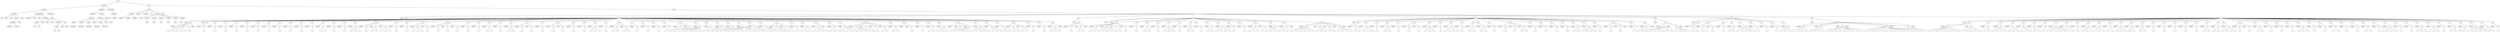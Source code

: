 graph Tree {
	"t0" [label = "TEI"];
	"t1" [label = "teiHeader"];
	"t2" [label = "fileDesc"];
	"t3" [label = "titleStmt"];
	"t4" [label = "title"];
	"t5" [label = "title"];
	"t6" [label = "title"];
	"t7" [label = "author"];
	"t8" [label = "persName"];
	"t9" [label = "forename"];
	"t10" [label = "surname"];
	"t11" [label = "idno"];
	"t12" [label = "editor"];
	"t13" [label = "publicationStmt"];
	"t14" [label = "publisher"];
	"t15" [label = "idno"];
	"t16" [label = "idno"];
	"t17" [label = "availability"];
	"t18" [label = "licence"];
	"t19" [label = "ab"];
	"t20" [label = "ref"];
	"t21" [label = "sourceDesc"];
	"t22" [label = "bibl"];
	"t23" [label = "name"];
	"t24" [label = "idno"];
	"t25" [label = "idno"];
	"t26" [label = "availability"];
	"t27" [label = "licence"];
	"t28" [label = "ab"];
	"t29" [label = "ref"];
	"t30" [label = "bibl"];
	"t31" [label = "date"];
	"t32" [label = "idno"];
	"t33" [label = "profileDesc"];
	"t34" [label = "particDesc"];
	"t35" [label = "listPerson"];
	"t36" [label = "person"];
	"t37" [label = "persName"];
	"t38" [label = "person"];
	"t39" [label = "persName"];
	"t40" [label = "person"];
	"t41" [label = "persName"];
	"t42" [label = "person"];
	"t43" [label = "persName"];
	"t44" [label = "person"];
	"t45" [label = "persName"];
	"t46" [label = "textClass"];
	"t47" [label = "keywords"];
	"t48" [label = "term"];
	"t49" [label = "term"];
	"t50" [label = "classCode"];
	"t51" [label = "revisionDesc"];
	"t52" [label = "listChange"];
	"t53" [label = "change"];
	"t54" [label = "text"];
	"t55" [label = "front"];
	"t56" [label = "docTitle"];
	"t57" [label = "titlePart"];
	"t58" [label = "titlePart"];
	"t59" [label = "titlePart"];
	"t60" [label = "docDate"];
	"t61" [label = "docAuthor"];
	"t62" [label = "div"];
	"t63" [label = "castList"];
	"t64" [label = "head"];
	"t65" [label = "castItem"];
	"t66" [label = "role"];
	"t67" [label = "castItem"];
	"t68" [label = "role"];
	"t69" [label = "castItem"];
	"t70" [label = "role"];
	"t71" [label = "castItem"];
	"t72" [label = "role"];
	"t73" [label = "castItem"];
	"t74" [label = "role"];
	"t75" [label = "castItem"];
	"t76" [label = "role"];
	"t77" [label = "note"];
	"t78" [label = "body"];
	"t79" [label = "div"];
	"t80" [label = "head"];
	"t81" [label = "div"];
	"t82" [label = "head"];
	"t83" [label = "sp"];
	"t84" [label = "speaker"];
	"t85" [label = "p"];
	"t86" [label = "s"];
	"t87" [label = "s"];
	"t88" [label = "s"];
	"t89" [label = "s"];
	"t90" [label = "s"];
	"t91" [label = "stage"];
	"t92" [label = "p"];
	"t93" [label = "s"];
	"t94" [label = "stage"];
	"t95" [label = "div"];
	"t96" [label = "head"];
	"t97" [label = "sp"];
	"t98" [label = "speaker"];
	"t99" [label = "p"];
	"t100" [label = "s"];
	"t101" [label = "sp"];
	"t102" [label = "speaker"];
	"t103" [label = "p"];
	"t104" [label = "s"];
	"t105" [label = "sp"];
	"t106" [label = "speaker"];
	"t107" [label = "p"];
	"t108" [label = "s"];
	"t109" [label = "sp"];
	"t110" [label = "speaker"];
	"t111" [label = "p"];
	"t112" [label = "s"];
	"t113" [label = "sp"];
	"t114" [label = "speaker"];
	"t115" [label = "p"];
	"t116" [label = "s"];
	"t117" [label = "sp"];
	"t118" [label = "speaker"];
	"t119" [label = "p"];
	"t120" [label = "s"];
	"t121" [label = "sp"];
	"t122" [label = "speaker"];
	"t123" [label = "p"];
	"t124" [label = "s"];
	"t125" [label = "sp"];
	"t126" [label = "speaker"];
	"t127" [label = "p"];
	"t128" [label = "s"];
	"t129" [label = "sp"];
	"t130" [label = "speaker"];
	"t131" [label = "p"];
	"t132" [label = "s"];
	"t133" [label = "sp"];
	"t134" [label = "speaker"];
	"t135" [label = "p"];
	"t136" [label = "s"];
	"t137" [label = "sp"];
	"t138" [label = "speaker"];
	"t139" [label = "p"];
	"t140" [label = "s"];
	"t141" [label = "sp"];
	"t142" [label = "speaker"];
	"t143" [label = "p"];
	"t144" [label = "s"];
	"t145" [label = "s"];
	"t146" [label = "sp"];
	"t147" [label = "speaker"];
	"t148" [label = "p"];
	"t149" [label = "s"];
	"t150" [label = "sp"];
	"t151" [label = "speaker"];
	"t152" [label = "p"];
	"t153" [label = "s"];
	"t154" [label = "sp"];
	"t155" [label = "speaker"];
	"t156" [label = "p"];
	"t157" [label = "s"];
	"t158" [label = "s"];
	"t159" [label = "s"];
	"t160" [label = "sp"];
	"t161" [label = "speaker"];
	"t162" [label = "p"];
	"t163" [label = "s"];
	"t164" [label = "stage"];
	"t165" [label = "p"];
	"t166" [label = "s"];
	"t167" [label = "s"];
	"t168" [label = "stage"];
	"t169" [label = "p"];
	"t170" [label = "s"];
	"t171" [label = "s"];
	"t172" [label = "s"];
	"t173" [label = "sp"];
	"t174" [label = "speaker"];
	"t175" [label = "p"];
	"t176" [label = "s"];
	"t177" [label = "sp"];
	"t178" [label = "speaker"];
	"t179" [label = "p"];
	"t180" [label = "s"];
	"t181" [label = "sp"];
	"t182" [label = "speaker"];
	"t183" [label = "p"];
	"t184" [label = "s"];
	"t185" [label = "s"];
	"t186" [label = "s"];
	"t187" [label = "stage"];
	"t188" [label = "p"];
	"t189" [label = "s"];
	"t190" [label = "sp"];
	"t191" [label = "speaker"];
	"t192" [label = "p"];
	"t193" [label = "s"];
	"t194" [label = "stage"];
	"t195" [label = "p"];
	"t196" [label = "s"];
	"t197" [label = "stage"];
	"t198" [label = "p"];
	"t199" [label = "s"];
	"t200" [label = "sp"];
	"t201" [label = "speaker"];
	"t202" [label = "p"];
	"t203" [label = "s"];
	"t204" [label = "sp"];
	"t205" [label = "speaker"];
	"t206" [label = "p"];
	"t207" [label = "s"];
	"t208" [label = "sp"];
	"t209" [label = "speaker"];
	"t210" [label = "p"];
	"t211" [label = "s"];
	"t212" [label = "s"];
	"t213" [label = "sp"];
	"t214" [label = "speaker"];
	"t215" [label = "p"];
	"t216" [label = "s"];
	"t217" [label = "sp"];
	"t218" [label = "speaker"];
	"t219" [label = "p"];
	"t220" [label = "s"];
	"t221" [label = "s"];
	"t222" [label = "sp"];
	"t223" [label = "speaker"];
	"t224" [label = "p"];
	"t225" [label = "s"];
	"t226" [label = "stage"];
	"t227" [label = "p"];
	"t228" [label = "s"];
	"t229" [label = "sp"];
	"t230" [label = "speaker"];
	"t231" [label = "p"];
	"t232" [label = "s"];
	"t233" [label = "sp"];
	"t234" [label = "speaker"];
	"t235" [label = "p"];
	"t236" [label = "s"];
	"t237" [label = "stage"];
	"t238" [label = "p"];
	"t239" [label = "s"];
	"t240" [label = "sp"];
	"t241" [label = "speaker"];
	"t242" [label = "p"];
	"t243" [label = "s"];
	"t244" [label = "sp"];
	"t245" [label = "speaker"];
	"t246" [label = "p"];
	"t247" [label = "s"];
	"t248" [label = "sp"];
	"t249" [label = "speaker"];
	"t250" [label = "p"];
	"t251" [label = "s"];
	"t252" [label = "s"];
	"t253" [label = "s"];
	"t254" [label = "sp"];
	"t255" [label = "speaker"];
	"t256" [label = "p"];
	"t257" [label = "s"];
	"t258" [label = "sp"];
	"t259" [label = "speaker"];
	"t260" [label = "p"];
	"t261" [label = "s"];
	"t262" [label = "s"];
	"t263" [label = "stage"];
	"t264" [label = "p"];
	"t265" [label = "s"];
	"t266" [label = "s"];
	"t267" [label = "sp"];
	"t268" [label = "speaker"];
	"t269" [label = "p"];
	"t270" [label = "s"];
	"t271" [label = "sp"];
	"t272" [label = "speaker"];
	"t273" [label = "p"];
	"t274" [label = "s"];
	"t275" [label = "sp"];
	"t276" [label = "speaker"];
	"t277" [label = "p"];
	"t278" [label = "s"];
	"t279" [label = "sp"];
	"t280" [label = "speaker"];
	"t281" [label = "p"];
	"t282" [label = "s"];
	"t283" [label = "sp"];
	"t284" [label = "speaker"];
	"t285" [label = "p"];
	"t286" [label = "s"];
	"t287" [label = "stage"];
	"t288" [label = "p"];
	"t289" [label = "s"];
	"t290" [label = "sp"];
	"t291" [label = "speaker"];
	"t292" [label = "p"];
	"t293" [label = "s"];
	"t294" [label = "s"];
	"t295" [label = "s"];
	"t296" [label = "s"];
	"t297" [label = "s"];
	"t298" [label = "s"];
	"t299" [label = "sp"];
	"t300" [label = "speaker"];
	"t301" [label = "p"];
	"t302" [label = "s"];
	"t303" [label = "sp"];
	"t304" [label = "speaker"];
	"t305" [label = "p"];
	"t306" [label = "s"];
	"t307" [label = "s"];
	"t308" [label = "sp"];
	"t309" [label = "speaker"];
	"t310" [label = "p"];
	"t311" [label = "s"];
	"t312" [label = "sp"];
	"t313" [label = "speaker"];
	"t314" [label = "p"];
	"t315" [label = "s"];
	"t316" [label = "s"];
	"t317" [label = "s"];
	"t318" [label = "s"];
	"t319" [label = "s"];
	"t320" [label = "s"];
	"t321" [label = "s"];
	"t322" [label = "s"];
	"t323" [label = "s"];
	"t324" [label = "s"];
	"t325" [label = "sp"];
	"t326" [label = "speaker"];
	"t327" [label = "p"];
	"t328" [label = "s"];
	"t329" [label = "s"];
	"t330" [label = "sp"];
	"t331" [label = "speaker"];
	"t332" [label = "p"];
	"t333" [label = "s"];
	"t334" [label = "s"];
	"t335" [label = "s"];
	"t336" [label = "sp"];
	"t337" [label = "speaker"];
	"t338" [label = "p"];
	"t339" [label = "s"];
	"t340" [label = "s"];
	"t341" [label = "stage"];
	"t342" [label = "p"];
	"t343" [label = "s"];
	"t344" [label = "sp"];
	"t345" [label = "speaker"];
	"t346" [label = "p"];
	"t347" [label = "s"];
	"t348" [label = "sp"];
	"t349" [label = "speaker"];
	"t350" [label = "p"];
	"t351" [label = "s"];
	"t352" [label = "s"];
	"t353" [label = "s"];
	"t354" [label = "sp"];
	"t355" [label = "speaker"];
	"t356" [label = "p"];
	"t357" [label = "s"];
	"t358" [label = "s"];
	"t359" [label = "s"];
	"t360" [label = "s"];
	"t361" [label = "stage"];
	"t362" [label = "sp"];
	"t363" [label = "speaker"];
	"t364" [label = "p"];
	"t365" [label = "s"];
	"t366" [label = "s"];
	"t367" [label = "sp"];
	"t368" [label = "speaker"];
	"t369" [label = "p"];
	"t370" [label = "s"];
	"t371" [label = "s"];
	"t372" [label = "s"];
	"t373" [label = "s"];
	"t374" [label = "s"];
	"t375" [label = "sp"];
	"t376" [label = "speaker"];
	"t377" [label = "p"];
	"t378" [label = "s"];
	"t379" [label = "s"];
	"t380" [label = "s"];
	"t381" [label = "stage"];
	"t382" [label = "p"];
	"t383" [label = "s"];
	"t384" [label = "stage"];
	"t385" [label = "p"];
	"t386" [label = "s"];
	"t387" [label = "stage"];
	"t388" [label = "p"];
	"t389" [label = "s"];
	"t390" [label = "s"];
	"t391" [label = "sp"];
	"t392" [label = "speaker"];
	"t393" [label = "p"];
	"t394" [label = "s"];
	"t395" [label = "s"];
	"t396" [label = "sp"];
	"t397" [label = "speaker"];
	"t398" [label = "stage"];
	"t399" [label = "p"];
	"t400" [label = "s"];
	"t401" [label = "sp"];
	"t402" [label = "speaker"];
	"t403" [label = "p"];
	"t404" [label = "s"];
	"t405" [label = "sp"];
	"t406" [label = "speaker"];
	"t407" [label = "p"];
	"t408" [label = "s"];
	"t409" [label = "s"];
	"t410" [label = "sp"];
	"t411" [label = "speaker"];
	"t412" [label = "p"];
	"t413" [label = "s"];
	"t414" [label = "s"];
	"t415" [label = "s"];
	"t416" [label = "sp"];
	"t417" [label = "speaker"];
	"t418" [label = "stage"];
	"t419" [label = "p"];
	"t420" [label = "s"];
	"t421" [label = "stage"];
	"t422" [label = "p"];
	"t423" [label = "s"];
	"t424" [label = "s"];
	"t425" [label = "s"];
	"t426" [label = "s"];
	"t427" [label = "sp"];
	"t428" [label = "speaker"];
	"t429" [label = "p"];
	"t430" [label = "s"];
	"t431" [label = "s"];
	"t432" [label = "s"];
	"t433" [label = "s"];
	"t434" [label = "s"];
	"t435" [label = "sp"];
	"t436" [label = "speaker"];
	"t437" [label = "p"];
	"t438" [label = "s"];
	"t439" [label = "s"];
	"t440" [label = "s"];
	"t441" [label = "sp"];
	"t442" [label = "speaker"];
	"t443" [label = "p"];
	"t444" [label = "s"];
	"t445" [label = "s"];
	"t446" [label = "sp"];
	"t447" [label = "speaker"];
	"t448" [label = "p"];
	"t449" [label = "s"];
	"t450" [label = "s"];
	"t451" [label = "stage"];
	"t452" [label = "p"];
	"t453" [label = "s"];
	"t454" [label = "s"];
	"t455" [label = "sp"];
	"t456" [label = "speaker"];
	"t457" [label = "p"];
	"t458" [label = "s"];
	"t459" [label = "sp"];
	"t460" [label = "speaker"];
	"t461" [label = "p"];
	"t462" [label = "s"];
	"t463" [label = "sp"];
	"t464" [label = "speaker"];
	"t465" [label = "p"];
	"t466" [label = "s"];
	"t467" [label = "s"];
	"t468" [label = "s"];
	"t469" [label = "stage"];
	"t470" [label = "div"];
	"t471" [label = "head"];
	"t472" [label = "sp"];
	"t473" [label = "speaker"];
	"t474" [label = "p"];
	"t475" [label = "s"];
	"t476" [label = "stage"];
	"t477" [label = "p"];
	"t478" [label = "s"];
	"t479" [label = "s"];
	"t480" [label = "stage"];
	"t481" [label = "div"];
	"t482" [label = "head"];
	"t483" [label = "stage"];
	"t484" [label = "sp"];
	"t485" [label = "speaker"];
	"t486" [label = "p"];
	"t487" [label = "s"];
	"t488" [label = "s"];
	"t489" [label = "stage"];
	"t490" [label = "p"];
	"t491" [label = "s"];
	"t492" [label = "s"];
	"t493" [label = "s"];
	"t494" [label = "s"];
	"t495" [label = "s"];
	"t496" [label = "stage"];
	"t497" [label = "p"];
	"t498" [label = "s"];
	"t499" [label = "stage"];
	"t500" [label = "p"];
	"t501" [label = "s"];
	"t502" [label = "sp"];
	"t503" [label = "speaker"];
	"t504" [label = "p"];
	"t505" [label = "s"];
	"t506" [label = "sp"];
	"t507" [label = "speaker"];
	"t508" [label = "p"];
	"t509" [label = "s"];
	"t510" [label = "s"];
	"t511" [label = "sp"];
	"t512" [label = "speaker"];
	"t513" [label = "p"];
	"t514" [label = "s"];
	"t515" [label = "sp"];
	"t516" [label = "speaker"];
	"t517" [label = "p"];
	"t518" [label = "s"];
	"t519" [label = "s"];
	"t520" [label = "s"];
	"t521" [label = "sp"];
	"t522" [label = "speaker"];
	"t523" [label = "p"];
	"t524" [label = "s"];
	"t525" [label = "sp"];
	"t526" [label = "speaker"];
	"t527" [label = "p"];
	"t528" [label = "s"];
	"t529" [label = "s"];
	"t530" [label = "sp"];
	"t531" [label = "speaker"];
	"t532" [label = "p"];
	"t533" [label = "s"];
	"t534" [label = "sp"];
	"t535" [label = "speaker"];
	"t536" [label = "p"];
	"t537" [label = "s"];
	"t538" [label = "s"];
	"t539" [label = "sp"];
	"t540" [label = "speaker"];
	"t541" [label = "p"];
	"t542" [label = "s"];
	"t543" [label = "s"];
	"t544" [label = "s"];
	"t545" [label = "s"];
	"t546" [label = "sp"];
	"t547" [label = "speaker"];
	"t548" [label = "p"];
	"t549" [label = "s"];
	"t550" [label = "sp"];
	"t551" [label = "speaker"];
	"t552" [label = "p"];
	"t553" [label = "s"];
	"t554" [label = "sp"];
	"t555" [label = "speaker"];
	"t556" [label = "p"];
	"t557" [label = "s"];
	"t558" [label = "s"];
	"t559" [label = "s"];
	"t560" [label = "stage"];
	"t561" [label = "p"];
	"t562" [label = "s"];
	"t563" [label = "sp"];
	"t564" [label = "speaker"];
	"t565" [label = "p"];
	"t566" [label = "s"];
	"t567" [label = "s"];
	"t568" [label = "s"];
	"t569" [label = "sp"];
	"t570" [label = "speaker"];
	"t571" [label = "p"];
	"t572" [label = "s"];
	"t573" [label = "s"];
	"t574" [label = "s"];
	"t575" [label = "stage"];
	"t576" [label = "sp"];
	"t577" [label = "speaker"];
	"t578" [label = "p"];
	"t579" [label = "s"];
	"t580" [label = "s"];
	"t581" [label = "s"];
	"t582" [label = "s"];
	"t583" [label = "s"];
	"t584" [label = "s"];
	"t585" [label = "stage"];
	"t586" [label = "p"];
	"t587" [label = "s"];
	"t588" [label = "s"];
	"t589" [label = "s"];
	"t590" [label = "stage"];
	"t591" [label = "p"];
	"t592" [label = "s"];
	"t593" [label = "s"];
	"t594" [label = "stage"];
	"t595" [label = "p"];
	"t596" [label = "s"];
	"t597" [label = "s"];
	"t598" [label = "s"];
	"t599" [label = "s"];
	"t600" [label = "stage"];
	"t601" [label = "div"];
	"t602" [label = "head"];
	"t603" [label = "sp"];
	"t604" [label = "speaker"];
	"t605" [label = "p"];
	"t606" [label = "s"];
	"t607" [label = "s"];
	"t608" [label = "sp"];
	"t609" [label = "speaker"];
	"t610" [label = "p"];
	"t611" [label = "s"];
	"t612" [label = "s"];
	"t613" [label = "s"];
	"t614" [label = "sp"];
	"t615" [label = "speaker"];
	"t616" [label = "p"];
	"t617" [label = "s"];
	"t618" [label = "sp"];
	"t619" [label = "speaker"];
	"t620" [label = "p"];
	"t621" [label = "s"];
	"t622" [label = "s"];
	"t623" [label = "sp"];
	"t624" [label = "speaker"];
	"t625" [label = "p"];
	"t626" [label = "s"];
	"t627" [label = "sp"];
	"t628" [label = "speaker"];
	"t629" [label = "p"];
	"t630" [label = "s"];
	"t631" [label = "stage"];
	"t632" [label = "p"];
	"t633" [label = "s"];
	"t634" [label = "sp"];
	"t635" [label = "speaker"];
	"t636" [label = "p"];
	"t637" [label = "s"];
	"t638" [label = "s"];
	"t639" [label = "s"];
	"t640" [label = "sp"];
	"t641" [label = "speaker"];
	"t642" [label = "p"];
	"t643" [label = "s"];
	"t644" [label = "sp"];
	"t645" [label = "speaker"];
	"t646" [label = "p"];
	"t647" [label = "s"];
	"t648" [label = "s"];
	"t649" [label = "s"];
	"t650" [label = "s"];
	"t651" [label = "sp"];
	"t652" [label = "speaker"];
	"t653" [label = "p"];
	"t654" [label = "s"];
	"t655" [label = "sp"];
	"t656" [label = "speaker"];
	"t657" [label = "p"];
	"t658" [label = "s"];
	"t659" [label = "s"];
	"t660" [label = "sp"];
	"t661" [label = "speaker"];
	"t662" [label = "p"];
	"t663" [label = "s"];
	"t664" [label = "s"];
	"t665" [label = "sp"];
	"t666" [label = "speaker"];
	"t667" [label = "p"];
	"t668" [label = "s"];
	"t669" [label = "sp"];
	"t670" [label = "speaker"];
	"t671" [label = "p"];
	"t672" [label = "s"];
	"t673" [label = "stage"];
	"t674" [label = "p"];
	"t675" [label = "s"];
	"t676" [label = "stage"];
	"t677" [label = "p"];
	"t678" [label = "s"];
	"t679" [label = "s"];
	"t680" [label = "sp"];
	"t681" [label = "speaker"];
	"t682" [label = "p"];
	"t683" [label = "s"];
	"t684" [label = "sp"];
	"t685" [label = "speaker"];
	"t686" [label = "p"];
	"t687" [label = "s"];
	"t688" [label = "sp"];
	"t689" [label = "speaker"];
	"t690" [label = "p"];
	"t691" [label = "s"];
	"t692" [label = "sp"];
	"t693" [label = "speaker"];
	"t694" [label = "p"];
	"t695" [label = "s"];
	"t696" [label = "sp"];
	"t697" [label = "speaker"];
	"t698" [label = "p"];
	"t699" [label = "s"];
	"t700" [label = "s"];
	"t701" [label = "sp"];
	"t702" [label = "speaker"];
	"t703" [label = "p"];
	"t704" [label = "s"];
	"t705" [label = "s"];
	"t706" [label = "s"];
	"t707" [label = "s"];
	"t708" [label = "sp"];
	"t709" [label = "speaker"];
	"t710" [label = "p"];
	"t711" [label = "s"];
	"t712" [label = "sp"];
	"t713" [label = "speaker"];
	"t714" [label = "p"];
	"t715" [label = "s"];
	"t716" [label = "stage"];
	"t717" [label = "p"];
	"t718" [label = "s"];
	"t719" [label = "stage"];
	"t720" [label = "sp"];
	"t721" [label = "speaker"];
	"t722" [label = "p"];
	"t723" [label = "s"];
	"t724" [label = "sp"];
	"t725" [label = "speaker"];
	"t726" [label = "p"];
	"t727" [label = "s"];
	"t728" [label = "s"];
	"t729" [label = "stage"];
	"t730" [label = "div"];
	"t731" [label = "head"];
	"t732" [label = "sp"];
	"t733" [label = "speaker"];
	"t734" [label = "p"];
	"t735" [label = "s"];
	"t736" [label = "s"];
	"t737" [label = "s"];
	"t738" [label = "s"];
	"t739" [label = "s"];
	"t740" [label = "s"];
	"t741" [label = "s"];
	"t742" [label = "stage"];
	"t743" [label = "p"];
	"t744" [label = "s"];
	"t745" [label = "s"];
	"t746" [label = "s"];
	"t747" [label = "s"];
	"t748" [label = "stage"];
	"t749" [label = "div"];
	"t750" [label = "head"];
	"t751" [label = "sp"];
	"t752" [label = "speaker"];
	"t753" [label = "p"];
	"t754" [label = "s"];
	"t755" [label = "s"];
	"t756" [label = "sp"];
	"t757" [label = "speaker"];
	"t758" [label = "p"];
	"t759" [label = "s"];
	"t760" [label = "s"];
	"t761" [label = "stage"];
	"t762" [label = "p"];
	"t763" [label = "s"];
	"t764" [label = "sp"];
	"t765" [label = "speaker"];
	"t766" [label = "p"];
	"t767" [label = "s"];
	"t768" [label = "sp"];
	"t769" [label = "speaker"];
	"t770" [label = "p"];
	"t771" [label = "s"];
	"t772" [label = "s"];
	"t773" [label = "sp"];
	"t774" [label = "speaker"];
	"t775" [label = "p"];
	"t776" [label = "s"];
	"t777" [label = "s"];
	"t778" [label = "s"];
	"t779" [label = "s"];
	"t780" [label = "s"];
	"t781" [label = "sp"];
	"t782" [label = "speaker"];
	"t783" [label = "p"];
	"t784" [label = "s"];
	"t785" [label = "sp"];
	"t786" [label = "speaker"];
	"t787" [label = "p"];
	"t788" [label = "s"];
	"t789" [label = "sp"];
	"t790" [label = "speaker"];
	"t791" [label = "p"];
	"t792" [label = "s"];
	"t793" [label = "sp"];
	"t794" [label = "speaker"];
	"t795" [label = "p"];
	"t796" [label = "s"];
	"t797" [label = "s"];
	"t798" [label = "s"];
	"t799" [label = "div"];
	"t800" [label = "head"];
	"t801" [label = "sp"];
	"t802" [label = "speaker"];
	"t803" [label = "p"];
	"t804" [label = "s"];
	"t805" [label = "s"];
	"t806" [label = "s"];
	"t807" [label = "s"];
	"t808" [label = "stage"];
	"t809" [label = "p"];
	"t810" [label = "s"];
	"t811" [label = "s"];
	"t812" [label = "s"];
	"t813" [label = "s"];
	"t814" [label = "stage"];
	"t815" [label = "p"];
	"t816" [label = "s"];
	"t817" [label = "s"];
	"t818" [label = "s"];
	"t819" [label = "s"];
	"t820" [label = "s"];
	"t821" [label = "s"];
	"t822" [label = "s"];
	"t823" [label = "s"];
	"t824" [label = "s"];
	"t825" [label = "stage"];
	"t826" [label = "p"];
	"t827" [label = "s"];
	"t828" [label = "s"];
	"t829" [label = "s"];
	"t830" [label = "s"];
	"t831" [label = "s"];
	"t832" [label = "s"];
	"t833" [label = "s"];
	"t834" [label = "s"];
	"t835" [label = "s"];
	"t836" [label = "s"];
	"t837" [label = "s"];
	"t838" [label = "s"];
	"t839" [label = "s"];
	"t840" [label = "stage"];
	"t841" [label = "p"];
	"t842" [label = "s"];
	"t843" [label = "s"];
	"t844" [label = "stage"];
	"t845" [label = "div"];
	"t846" [label = "head"];
	"t847" [label = "sp"];
	"t848" [label = "speaker"];
	"t849" [label = "p"];
	"t850" [label = "s"];
	"t851" [label = "s"];
	"t852" [label = "s"];
	"t853" [label = "s"];
	"t854" [label = "s"];
	"t855" [label = "s"];
	"t856" [label = "s"];
	"t857" [label = "s"];
	"t858" [label = "stage"];
	"t859" [label = "p"];
	"t860" [label = "s"];
	"t861" [label = "s"];
	"t862" [label = "s"];
	"t863" [label = "s"];
	"t864" [label = "s"];
	"t865" [label = "sp"];
	"t866" [label = "speaker"];
	"t867" [label = "p"];
	"t868" [label = "s"];
	"t869" [label = "s"];
	"t870" [label = "sp"];
	"t871" [label = "speaker"];
	"t872" [label = "p"];
	"t873" [label = "s"];
	"t874" [label = "s"];
	"t875" [label = "s"];
	"t876" [label = "s"];
	"t877" [label = "sp"];
	"t878" [label = "speaker"];
	"t879" [label = "p"];
	"t880" [label = "s"];
	"t881" [label = "s"];
	"t882" [label = "s"];
	"t883" [label = "sp"];
	"t884" [label = "speaker"];
	"t885" [label = "p"];
	"t886" [label = "s"];
	"t887" [label = "s"];
	"t888" [label = "s"];
	"t889" [label = "sp"];
	"t890" [label = "speaker"];
	"t891" [label = "p"];
	"t892" [label = "s"];
	"t893" [label = "s"];
	"t894" [label = "sp"];
	"t895" [label = "speaker"];
	"t896" [label = "p"];
	"t897" [label = "s"];
	"t898" [label = "sp"];
	"t899" [label = "speaker"];
	"t900" [label = "p"];
	"t901" [label = "s"];
	"t902" [label = "s"];
	"t903" [label = "s"];
	"t904" [label = "s"];
	"t905" [label = "s"];
	"t906" [label = "s"];
	"t907" [label = "sp"];
	"t908" [label = "speaker"];
	"t909" [label = "p"];
	"t910" [label = "s"];
	"t911" [label = "sp"];
	"t912" [label = "speaker"];
	"t913" [label = "p"];
	"t914" [label = "s"];
	"t915" [label = "sp"];
	"t916" [label = "speaker"];
	"t917" [label = "p"];
	"t918" [label = "s"];
	"t919" [label = "s"];
	"t920" [label = "s"];
	"t921" [label = "sp"];
	"t922" [label = "speaker"];
	"t923" [label = "p"];
	"t924" [label = "s"];
	"t925" [label = "s"];
	"t926" [label = "s"];
	"t927" [label = "sp"];
	"t928" [label = "speaker"];
	"t929" [label = "p"];
	"t930" [label = "s"];
	"t931" [label = "s"];
	"t932" [label = "sp"];
	"t933" [label = "speaker"];
	"t934" [label = "p"];
	"t935" [label = "s"];
	"t936" [label = "s"];
	"t937" [label = "s"];
	"t938" [label = "sp"];
	"t939" [label = "speaker"];
	"t940" [label = "p"];
	"t941" [label = "s"];
	"t942" [label = "s"];
	"t943" [label = "sp"];
	"t944" [label = "speaker"];
	"t945" [label = "p"];
	"t946" [label = "s"];
	"t947" [label = "s"];
	"t948" [label = "sp"];
	"t949" [label = "speaker"];
	"t950" [label = "p"];
	"t951" [label = "s"];
	"t952" [label = "sp"];
	"t953" [label = "speaker"];
	"t954" [label = "p"];
	"t955" [label = "s"];
	"t956" [label = "sp"];
	"t957" [label = "speaker"];
	"t958" [label = "p"];
	"t959" [label = "s"];
	"t960" [label = "sp"];
	"t961" [label = "speaker"];
	"t962" [label = "p"];
	"t963" [label = "s"];
	"t964" [label = "sp"];
	"t965" [label = "speaker"];
	"t966" [label = "p"];
	"t967" [label = "s"];
	"t968" [label = "sp"];
	"t969" [label = "speaker"];
	"t970" [label = "p"];
	"t971" [label = "s"];
	"t972" [label = "s"];
	"t973" [label = "sp"];
	"t974" [label = "speaker"];
	"t975" [label = "p"];
	"t976" [label = "s"];
	"t977" [label = "s"];
	"t978" [label = "sp"];
	"t979" [label = "speaker"];
	"t980" [label = "p"];
	"t981" [label = "s"];
	"t982" [label = "s"];
	"t983" [label = "s"];
	"t984" [label = "s"];
	"t985" [label = "sp"];
	"t986" [label = "speaker"];
	"t987" [label = "p"];
	"t988" [label = "s"];
	"t989" [label = "stage"];
	"t990" [label = "p"];
	"t991" [label = "s"];
	"t992" [label = "sp"];
	"t993" [label = "speaker"];
	"t994" [label = "p"];
	"t995" [label = "s"];
	"t996" [label = "s"];
	"t997" [label = "sp"];
	"t998" [label = "speaker"];
	"t999" [label = "p"];
	"t1000" [label = "s"];
	"t1001" [label = "sp"];
	"t1002" [label = "speaker"];
	"t1003" [label = "p"];
	"t1004" [label = "s"];
	"t1005" [label = "sp"];
	"t1006" [label = "speaker"];
	"t1007" [label = "p"];
	"t1008" [label = "s"];
	"t1009" [label = "sp"];
	"t1010" [label = "speaker"];
	"t1011" [label = "p"];
	"t1012" [label = "s"];
	"t1013" [label = "s"];
	"t1014" [label = "s"];
	"t1015" [label = "sp"];
	"t1016" [label = "speaker"];
	"t1017" [label = "p"];
	"t1018" [label = "s"];
	"t1019" [label = "sp"];
	"t1020" [label = "speaker"];
	"t1021" [label = "p"];
	"t1022" [label = "s"];
	"t1023" [label = "sp"];
	"t1024" [label = "speaker"];
	"t1025" [label = "p"];
	"t1026" [label = "s"];
	"t1027" [label = "s"];
	"t1028" [label = "sp"];
	"t1029" [label = "speaker"];
	"t1030" [label = "p"];
	"t1031" [label = "s"];
	"t1032" [label = "sp"];
	"t1033" [label = "speaker"];
	"t1034" [label = "p"];
	"t1035" [label = "s"];
	"t1036" [label = "sp"];
	"t1037" [label = "speaker"];
	"t1038" [label = "p"];
	"t1039" [label = "s"];
	"t1040" [label = "s"];
	"t1041" [label = "sp"];
	"t1042" [label = "speaker"];
	"t1043" [label = "p"];
	"t1044" [label = "s"];
	"t1045" [label = "sp"];
	"t1046" [label = "speaker"];
	"t1047" [label = "p"];
	"t1048" [label = "s"];
	"t1049" [label = "s"];
	"t1050" [label = "s"];
	"t1051" [label = "s"];
	"t1052" [label = "sp"];
	"t1053" [label = "speaker"];
	"t1054" [label = "p"];
	"t1055" [label = "s"];
	"t1056" [label = "sp"];
	"t1057" [label = "speaker"];
	"t1058" [label = "p"];
	"t1059" [label = "s"];
	"t1060" [label = "sp"];
	"t1061" [label = "speaker"];
	"t1062" [label = "p"];
	"t1063" [label = "s"];
	"t1064" [label = "s"];
	"t1065" [label = "s"];
	"t1066" [label = "sp"];
	"t1067" [label = "speaker"];
	"t1068" [label = "p"];
	"t1069" [label = "s"];
	"t1070" [label = "s"];
	"t1071" [label = "s"];
	"t1072" [label = "sp"];
	"t1073" [label = "speaker"];
	"t1074" [label = "p"];
	"t1075" [label = "s"];
	"t1076" [label = "sp"];
	"t1077" [label = "speaker"];
	"t1078" [label = "p"];
	"t1079" [label = "s"];
	"t1080" [label = "s"];
	"t1081" [label = "sp"];
	"t1082" [label = "speaker"];
	"t1083" [label = "p"];
	"t1084" [label = "s"];
	"t1085" [label = "s"];
	"t1086" [label = "sp"];
	"t1087" [label = "speaker"];
	"t1088" [label = "p"];
	"t1089" [label = "s"];
	"t1090" [label = "s"];
	"t1091" [label = "s"];
	"t1092" [label = "s"];
	"t1093" [label = "s"];
	"t1094" [label = "s"];
	"t1095" [label = "sp"];
	"t1096" [label = "speaker"];
	"t1097" [label = "p"];
	"t1098" [label = "s"];
	"t1099" [label = "sp"];
	"t1100" [label = "speaker"];
	"t1101" [label = "p"];
	"t1102" [label = "s"];
	"t0" -- "t1";
	"t1" -- "t2";
	"t2" -- "t3";
	"t3" -- "t4";
	"t3" -- "t5";
	"t3" -- "t6";
	"t3" -- "t7";
	"t7" -- "t8";
	"t8" -- "t9";
	"t8" -- "t10";
	"t7" -- "t11";
	"t3" -- "t12";
	"t2" -- "t13";
	"t13" -- "t14";
	"t13" -- "t15";
	"t13" -- "t16";
	"t13" -- "t17";
	"t17" -- "t18";
	"t18" -- "t19";
	"t18" -- "t20";
	"t2" -- "t21";
	"t21" -- "t22";
	"t22" -- "t23";
	"t22" -- "t24";
	"t22" -- "t25";
	"t22" -- "t26";
	"t26" -- "t27";
	"t27" -- "t28";
	"t27" -- "t29";
	"t22" -- "t30";
	"t30" -- "t31";
	"t30" -- "t32";
	"t1" -- "t33";
	"t33" -- "t34";
	"t34" -- "t35";
	"t35" -- "t36";
	"t36" -- "t37";
	"t35" -- "t38";
	"t38" -- "t39";
	"t35" -- "t40";
	"t40" -- "t41";
	"t35" -- "t42";
	"t42" -- "t43";
	"t35" -- "t44";
	"t44" -- "t45";
	"t33" -- "t46";
	"t46" -- "t47";
	"t47" -- "t48";
	"t47" -- "t49";
	"t46" -- "t50";
	"t1" -- "t51";
	"t51" -- "t52";
	"t52" -- "t53";
	"t0" -- "t54";
	"t54" -- "t55";
	"t55" -- "t56";
	"t56" -- "t57";
	"t56" -- "t58";
	"t56" -- "t59";
	"t55" -- "t60";
	"t55" -- "t61";
	"t55" -- "t62";
	"t55" -- "t63";
	"t63" -- "t64";
	"t63" -- "t65";
	"t65" -- "t66";
	"t63" -- "t67";
	"t67" -- "t68";
	"t63" -- "t69";
	"t69" -- "t70";
	"t63" -- "t71";
	"t71" -- "t72";
	"t63" -- "t73";
	"t73" -- "t74";
	"t63" -- "t75";
	"t75" -- "t76";
	"t55" -- "t77";
	"t54" -- "t78";
	"t78" -- "t79";
	"t79" -- "t80";
	"t79" -- "t81";
	"t81" -- "t82";
	"t81" -- "t83";
	"t83" -- "t84";
	"t83" -- "t85";
	"t85" -- "t86";
	"t85" -- "t87";
	"t85" -- "t88";
	"t85" -- "t89";
	"t85" -- "t90";
	"t83" -- "t91";
	"t83" -- "t92";
	"t92" -- "t93";
	"t83" -- "t94";
	"t79" -- "t95";
	"t95" -- "t96";
	"t95" -- "t97";
	"t97" -- "t98";
	"t97" -- "t99";
	"t99" -- "t100";
	"t95" -- "t101";
	"t101" -- "t102";
	"t101" -- "t103";
	"t103" -- "t104";
	"t95" -- "t105";
	"t105" -- "t106";
	"t105" -- "t107";
	"t107" -- "t108";
	"t95" -- "t109";
	"t109" -- "t110";
	"t109" -- "t111";
	"t111" -- "t112";
	"t95" -- "t113";
	"t113" -- "t114";
	"t113" -- "t115";
	"t115" -- "t116";
	"t95" -- "t117";
	"t117" -- "t118";
	"t117" -- "t119";
	"t119" -- "t120";
	"t95" -- "t121";
	"t121" -- "t122";
	"t121" -- "t123";
	"t123" -- "t124";
	"t95" -- "t125";
	"t125" -- "t126";
	"t125" -- "t127";
	"t127" -- "t128";
	"t95" -- "t129";
	"t129" -- "t130";
	"t129" -- "t131";
	"t131" -- "t132";
	"t95" -- "t133";
	"t133" -- "t134";
	"t133" -- "t135";
	"t135" -- "t136";
	"t95" -- "t137";
	"t137" -- "t138";
	"t137" -- "t139";
	"t139" -- "t140";
	"t95" -- "t141";
	"t141" -- "t142";
	"t141" -- "t143";
	"t143" -- "t144";
	"t143" -- "t145";
	"t95" -- "t146";
	"t146" -- "t147";
	"t146" -- "t148";
	"t148" -- "t149";
	"t95" -- "t150";
	"t150" -- "t151";
	"t150" -- "t152";
	"t152" -- "t153";
	"t95" -- "t154";
	"t154" -- "t155";
	"t154" -- "t156";
	"t156" -- "t157";
	"t156" -- "t158";
	"t156" -- "t159";
	"t95" -- "t160";
	"t160" -- "t161";
	"t160" -- "t162";
	"t162" -- "t163";
	"t160" -- "t164";
	"t160" -- "t165";
	"t165" -- "t166";
	"t165" -- "t167";
	"t160" -- "t168";
	"t160" -- "t169";
	"t169" -- "t170";
	"t169" -- "t171";
	"t169" -- "t172";
	"t95" -- "t173";
	"t173" -- "t174";
	"t173" -- "t175";
	"t175" -- "t176";
	"t95" -- "t177";
	"t177" -- "t178";
	"t177" -- "t179";
	"t179" -- "t180";
	"t95" -- "t181";
	"t181" -- "t182";
	"t181" -- "t183";
	"t183" -- "t184";
	"t183" -- "t185";
	"t183" -- "t186";
	"t181" -- "t187";
	"t181" -- "t188";
	"t188" -- "t189";
	"t95" -- "t190";
	"t190" -- "t191";
	"t190" -- "t192";
	"t192" -- "t193";
	"t190" -- "t194";
	"t190" -- "t195";
	"t195" -- "t196";
	"t190" -- "t197";
	"t190" -- "t198";
	"t198" -- "t199";
	"t95" -- "t200";
	"t200" -- "t201";
	"t200" -- "t202";
	"t202" -- "t203";
	"t95" -- "t204";
	"t204" -- "t205";
	"t204" -- "t206";
	"t206" -- "t207";
	"t95" -- "t208";
	"t208" -- "t209";
	"t208" -- "t210";
	"t210" -- "t211";
	"t210" -- "t212";
	"t95" -- "t213";
	"t213" -- "t214";
	"t213" -- "t215";
	"t215" -- "t216";
	"t95" -- "t217";
	"t217" -- "t218";
	"t217" -- "t219";
	"t219" -- "t220";
	"t219" -- "t221";
	"t95" -- "t222";
	"t222" -- "t223";
	"t222" -- "t224";
	"t224" -- "t225";
	"t222" -- "t226";
	"t222" -- "t227";
	"t227" -- "t228";
	"t95" -- "t229";
	"t229" -- "t230";
	"t229" -- "t231";
	"t231" -- "t232";
	"t95" -- "t233";
	"t233" -- "t234";
	"t233" -- "t235";
	"t235" -- "t236";
	"t233" -- "t237";
	"t233" -- "t238";
	"t238" -- "t239";
	"t95" -- "t240";
	"t240" -- "t241";
	"t240" -- "t242";
	"t242" -- "t243";
	"t95" -- "t244";
	"t244" -- "t245";
	"t244" -- "t246";
	"t246" -- "t247";
	"t95" -- "t248";
	"t248" -- "t249";
	"t248" -- "t250";
	"t250" -- "t251";
	"t250" -- "t252";
	"t250" -- "t253";
	"t95" -- "t254";
	"t254" -- "t255";
	"t254" -- "t256";
	"t256" -- "t257";
	"t95" -- "t258";
	"t258" -- "t259";
	"t258" -- "t260";
	"t260" -- "t261";
	"t260" -- "t262";
	"t258" -- "t263";
	"t258" -- "t264";
	"t264" -- "t265";
	"t264" -- "t266";
	"t95" -- "t267";
	"t267" -- "t268";
	"t267" -- "t269";
	"t269" -- "t270";
	"t95" -- "t271";
	"t271" -- "t272";
	"t271" -- "t273";
	"t273" -- "t274";
	"t95" -- "t275";
	"t275" -- "t276";
	"t275" -- "t277";
	"t277" -- "t278";
	"t95" -- "t279";
	"t279" -- "t280";
	"t279" -- "t281";
	"t281" -- "t282";
	"t95" -- "t283";
	"t283" -- "t284";
	"t283" -- "t285";
	"t285" -- "t286";
	"t283" -- "t287";
	"t283" -- "t288";
	"t288" -- "t289";
	"t95" -- "t290";
	"t290" -- "t291";
	"t290" -- "t292";
	"t292" -- "t293";
	"t292" -- "t294";
	"t292" -- "t295";
	"t292" -- "t296";
	"t292" -- "t297";
	"t292" -- "t298";
	"t95" -- "t299";
	"t299" -- "t300";
	"t299" -- "t301";
	"t301" -- "t302";
	"t95" -- "t303";
	"t303" -- "t304";
	"t303" -- "t305";
	"t305" -- "t306";
	"t305" -- "t307";
	"t95" -- "t308";
	"t308" -- "t309";
	"t308" -- "t310";
	"t310" -- "t311";
	"t95" -- "t312";
	"t312" -- "t313";
	"t312" -- "t314";
	"t314" -- "t315";
	"t314" -- "t316";
	"t314" -- "t317";
	"t314" -- "t318";
	"t314" -- "t319";
	"t314" -- "t320";
	"t314" -- "t321";
	"t314" -- "t322";
	"t314" -- "t323";
	"t314" -- "t324";
	"t95" -- "t325";
	"t325" -- "t326";
	"t325" -- "t327";
	"t327" -- "t328";
	"t327" -- "t329";
	"t95" -- "t330";
	"t330" -- "t331";
	"t330" -- "t332";
	"t332" -- "t333";
	"t332" -- "t334";
	"t332" -- "t335";
	"t95" -- "t336";
	"t336" -- "t337";
	"t336" -- "t338";
	"t338" -- "t339";
	"t338" -- "t340";
	"t336" -- "t341";
	"t336" -- "t342";
	"t342" -- "t343";
	"t95" -- "t344";
	"t344" -- "t345";
	"t344" -- "t346";
	"t346" -- "t347";
	"t95" -- "t348";
	"t348" -- "t349";
	"t348" -- "t350";
	"t350" -- "t351";
	"t350" -- "t352";
	"t350" -- "t353";
	"t95" -- "t354";
	"t354" -- "t355";
	"t354" -- "t356";
	"t356" -- "t357";
	"t356" -- "t358";
	"t356" -- "t359";
	"t356" -- "t360";
	"t354" -- "t361";
	"t95" -- "t362";
	"t362" -- "t363";
	"t362" -- "t364";
	"t364" -- "t365";
	"t364" -- "t366";
	"t95" -- "t367";
	"t367" -- "t368";
	"t367" -- "t369";
	"t369" -- "t370";
	"t369" -- "t371";
	"t369" -- "t372";
	"t369" -- "t373";
	"t369" -- "t374";
	"t95" -- "t375";
	"t375" -- "t376";
	"t375" -- "t377";
	"t377" -- "t378";
	"t377" -- "t379";
	"t377" -- "t380";
	"t375" -- "t381";
	"t375" -- "t382";
	"t382" -- "t383";
	"t375" -- "t384";
	"t375" -- "t385";
	"t385" -- "t386";
	"t375" -- "t387";
	"t375" -- "t388";
	"t388" -- "t389";
	"t388" -- "t390";
	"t95" -- "t391";
	"t391" -- "t392";
	"t391" -- "t393";
	"t393" -- "t394";
	"t393" -- "t395";
	"t95" -- "t396";
	"t396" -- "t397";
	"t396" -- "t398";
	"t396" -- "t399";
	"t399" -- "t400";
	"t95" -- "t401";
	"t401" -- "t402";
	"t401" -- "t403";
	"t403" -- "t404";
	"t95" -- "t405";
	"t405" -- "t406";
	"t405" -- "t407";
	"t407" -- "t408";
	"t407" -- "t409";
	"t95" -- "t410";
	"t410" -- "t411";
	"t410" -- "t412";
	"t412" -- "t413";
	"t412" -- "t414";
	"t412" -- "t415";
	"t95" -- "t416";
	"t416" -- "t417";
	"t416" -- "t418";
	"t416" -- "t419";
	"t419" -- "t420";
	"t416" -- "t421";
	"t416" -- "t422";
	"t422" -- "t423";
	"t422" -- "t424";
	"t422" -- "t425";
	"t422" -- "t426";
	"t95" -- "t427";
	"t427" -- "t428";
	"t427" -- "t429";
	"t429" -- "t430";
	"t429" -- "t431";
	"t429" -- "t432";
	"t429" -- "t433";
	"t429" -- "t434";
	"t95" -- "t435";
	"t435" -- "t436";
	"t435" -- "t437";
	"t437" -- "t438";
	"t437" -- "t439";
	"t437" -- "t440";
	"t95" -- "t441";
	"t441" -- "t442";
	"t441" -- "t443";
	"t443" -- "t444";
	"t443" -- "t445";
	"t95" -- "t446";
	"t446" -- "t447";
	"t446" -- "t448";
	"t448" -- "t449";
	"t448" -- "t450";
	"t446" -- "t451";
	"t446" -- "t452";
	"t452" -- "t453";
	"t452" -- "t454";
	"t95" -- "t455";
	"t455" -- "t456";
	"t455" -- "t457";
	"t457" -- "t458";
	"t95" -- "t459";
	"t459" -- "t460";
	"t459" -- "t461";
	"t461" -- "t462";
	"t95" -- "t463";
	"t463" -- "t464";
	"t463" -- "t465";
	"t465" -- "t466";
	"t465" -- "t467";
	"t465" -- "t468";
	"t463" -- "t469";
	"t79" -- "t470";
	"t470" -- "t471";
	"t470" -- "t472";
	"t472" -- "t473";
	"t472" -- "t474";
	"t474" -- "t475";
	"t472" -- "t476";
	"t472" -- "t477";
	"t477" -- "t478";
	"t477" -- "t479";
	"t472" -- "t480";
	"t79" -- "t481";
	"t481" -- "t482";
	"t481" -- "t483";
	"t481" -- "t484";
	"t484" -- "t485";
	"t484" -- "t486";
	"t486" -- "t487";
	"t486" -- "t488";
	"t484" -- "t489";
	"t484" -- "t490";
	"t490" -- "t491";
	"t490" -- "t492";
	"t490" -- "t493";
	"t490" -- "t494";
	"t490" -- "t495";
	"t484" -- "t496";
	"t484" -- "t497";
	"t497" -- "t498";
	"t484" -- "t499";
	"t484" -- "t500";
	"t500" -- "t501";
	"t481" -- "t502";
	"t502" -- "t503";
	"t502" -- "t504";
	"t504" -- "t505";
	"t481" -- "t506";
	"t506" -- "t507";
	"t506" -- "t508";
	"t508" -- "t509";
	"t508" -- "t510";
	"t481" -- "t511";
	"t511" -- "t512";
	"t511" -- "t513";
	"t513" -- "t514";
	"t481" -- "t515";
	"t515" -- "t516";
	"t515" -- "t517";
	"t517" -- "t518";
	"t517" -- "t519";
	"t517" -- "t520";
	"t481" -- "t521";
	"t521" -- "t522";
	"t521" -- "t523";
	"t523" -- "t524";
	"t481" -- "t525";
	"t525" -- "t526";
	"t525" -- "t527";
	"t527" -- "t528";
	"t527" -- "t529";
	"t481" -- "t530";
	"t530" -- "t531";
	"t530" -- "t532";
	"t532" -- "t533";
	"t481" -- "t534";
	"t534" -- "t535";
	"t534" -- "t536";
	"t536" -- "t537";
	"t536" -- "t538";
	"t481" -- "t539";
	"t539" -- "t540";
	"t539" -- "t541";
	"t541" -- "t542";
	"t541" -- "t543";
	"t541" -- "t544";
	"t541" -- "t545";
	"t481" -- "t546";
	"t546" -- "t547";
	"t546" -- "t548";
	"t548" -- "t549";
	"t481" -- "t550";
	"t550" -- "t551";
	"t550" -- "t552";
	"t552" -- "t553";
	"t481" -- "t554";
	"t554" -- "t555";
	"t554" -- "t556";
	"t556" -- "t557";
	"t556" -- "t558";
	"t556" -- "t559";
	"t554" -- "t560";
	"t554" -- "t561";
	"t561" -- "t562";
	"t481" -- "t563";
	"t563" -- "t564";
	"t563" -- "t565";
	"t565" -- "t566";
	"t565" -- "t567";
	"t565" -- "t568";
	"t481" -- "t569";
	"t569" -- "t570";
	"t569" -- "t571";
	"t571" -- "t572";
	"t571" -- "t573";
	"t571" -- "t574";
	"t569" -- "t575";
	"t481" -- "t576";
	"t576" -- "t577";
	"t576" -- "t578";
	"t578" -- "t579";
	"t578" -- "t580";
	"t578" -- "t581";
	"t578" -- "t582";
	"t578" -- "t583";
	"t578" -- "t584";
	"t576" -- "t585";
	"t576" -- "t586";
	"t586" -- "t587";
	"t586" -- "t588";
	"t586" -- "t589";
	"t576" -- "t590";
	"t576" -- "t591";
	"t591" -- "t592";
	"t591" -- "t593";
	"t576" -- "t594";
	"t576" -- "t595";
	"t595" -- "t596";
	"t595" -- "t597";
	"t595" -- "t598";
	"t595" -- "t599";
	"t576" -- "t600";
	"t79" -- "t601";
	"t601" -- "t602";
	"t601" -- "t603";
	"t603" -- "t604";
	"t603" -- "t605";
	"t605" -- "t606";
	"t605" -- "t607";
	"t601" -- "t608";
	"t608" -- "t609";
	"t608" -- "t610";
	"t610" -- "t611";
	"t610" -- "t612";
	"t610" -- "t613";
	"t601" -- "t614";
	"t614" -- "t615";
	"t614" -- "t616";
	"t616" -- "t617";
	"t601" -- "t618";
	"t618" -- "t619";
	"t618" -- "t620";
	"t620" -- "t621";
	"t620" -- "t622";
	"t601" -- "t623";
	"t623" -- "t624";
	"t623" -- "t625";
	"t625" -- "t626";
	"t601" -- "t627";
	"t627" -- "t628";
	"t627" -- "t629";
	"t629" -- "t630";
	"t627" -- "t631";
	"t627" -- "t632";
	"t632" -- "t633";
	"t601" -- "t634";
	"t634" -- "t635";
	"t634" -- "t636";
	"t636" -- "t637";
	"t636" -- "t638";
	"t636" -- "t639";
	"t601" -- "t640";
	"t640" -- "t641";
	"t640" -- "t642";
	"t642" -- "t643";
	"t601" -- "t644";
	"t644" -- "t645";
	"t644" -- "t646";
	"t646" -- "t647";
	"t646" -- "t648";
	"t646" -- "t649";
	"t646" -- "t650";
	"t601" -- "t651";
	"t651" -- "t652";
	"t651" -- "t653";
	"t653" -- "t654";
	"t601" -- "t655";
	"t655" -- "t656";
	"t655" -- "t657";
	"t657" -- "t658";
	"t657" -- "t659";
	"t601" -- "t660";
	"t660" -- "t661";
	"t660" -- "t662";
	"t662" -- "t663";
	"t662" -- "t664";
	"t601" -- "t665";
	"t665" -- "t666";
	"t665" -- "t667";
	"t667" -- "t668";
	"t601" -- "t669";
	"t669" -- "t670";
	"t669" -- "t671";
	"t671" -- "t672";
	"t669" -- "t673";
	"t669" -- "t674";
	"t674" -- "t675";
	"t669" -- "t676";
	"t669" -- "t677";
	"t677" -- "t678";
	"t677" -- "t679";
	"t601" -- "t680";
	"t680" -- "t681";
	"t680" -- "t682";
	"t682" -- "t683";
	"t601" -- "t684";
	"t684" -- "t685";
	"t684" -- "t686";
	"t686" -- "t687";
	"t601" -- "t688";
	"t688" -- "t689";
	"t688" -- "t690";
	"t690" -- "t691";
	"t601" -- "t692";
	"t692" -- "t693";
	"t692" -- "t694";
	"t694" -- "t695";
	"t601" -- "t696";
	"t696" -- "t697";
	"t696" -- "t698";
	"t698" -- "t699";
	"t698" -- "t700";
	"t601" -- "t701";
	"t701" -- "t702";
	"t701" -- "t703";
	"t703" -- "t704";
	"t703" -- "t705";
	"t703" -- "t706";
	"t703" -- "t707";
	"t601" -- "t708";
	"t708" -- "t709";
	"t708" -- "t710";
	"t710" -- "t711";
	"t601" -- "t712";
	"t712" -- "t713";
	"t712" -- "t714";
	"t714" -- "t715";
	"t712" -- "t716";
	"t712" -- "t717";
	"t717" -- "t718";
	"t712" -- "t719";
	"t601" -- "t720";
	"t720" -- "t721";
	"t720" -- "t722";
	"t722" -- "t723";
	"t601" -- "t724";
	"t724" -- "t725";
	"t724" -- "t726";
	"t726" -- "t727";
	"t726" -- "t728";
	"t724" -- "t729";
	"t79" -- "t730";
	"t730" -- "t731";
	"t730" -- "t732";
	"t732" -- "t733";
	"t732" -- "t734";
	"t734" -- "t735";
	"t734" -- "t736";
	"t734" -- "t737";
	"t734" -- "t738";
	"t734" -- "t739";
	"t734" -- "t740";
	"t734" -- "t741";
	"t732" -- "t742";
	"t732" -- "t743";
	"t743" -- "t744";
	"t743" -- "t745";
	"t743" -- "t746";
	"t743" -- "t747";
	"t732" -- "t748";
	"t79" -- "t749";
	"t749" -- "t750";
	"t749" -- "t751";
	"t751" -- "t752";
	"t751" -- "t753";
	"t753" -- "t754";
	"t753" -- "t755";
	"t749" -- "t756";
	"t756" -- "t757";
	"t756" -- "t758";
	"t758" -- "t759";
	"t758" -- "t760";
	"t756" -- "t761";
	"t756" -- "t762";
	"t762" -- "t763";
	"t749" -- "t764";
	"t764" -- "t765";
	"t764" -- "t766";
	"t766" -- "t767";
	"t749" -- "t768";
	"t768" -- "t769";
	"t768" -- "t770";
	"t770" -- "t771";
	"t770" -- "t772";
	"t749" -- "t773";
	"t773" -- "t774";
	"t773" -- "t775";
	"t775" -- "t776";
	"t775" -- "t777";
	"t775" -- "t778";
	"t775" -- "t779";
	"t775" -- "t780";
	"t749" -- "t781";
	"t781" -- "t782";
	"t781" -- "t783";
	"t783" -- "t784";
	"t749" -- "t785";
	"t785" -- "t786";
	"t785" -- "t787";
	"t787" -- "t788";
	"t749" -- "t789";
	"t789" -- "t790";
	"t789" -- "t791";
	"t791" -- "t792";
	"t749" -- "t793";
	"t793" -- "t794";
	"t793" -- "t795";
	"t795" -- "t796";
	"t795" -- "t797";
	"t795" -- "t798";
	"t79" -- "t799";
	"t799" -- "t800";
	"t799" -- "t801";
	"t801" -- "t802";
	"t801" -- "t803";
	"t803" -- "t804";
	"t803" -- "t805";
	"t803" -- "t806";
	"t803" -- "t807";
	"t801" -- "t808";
	"t801" -- "t809";
	"t809" -- "t810";
	"t809" -- "t811";
	"t809" -- "t812";
	"t809" -- "t813";
	"t801" -- "t814";
	"t801" -- "t815";
	"t815" -- "t816";
	"t815" -- "t817";
	"t815" -- "t818";
	"t815" -- "t819";
	"t815" -- "t820";
	"t815" -- "t821";
	"t815" -- "t822";
	"t815" -- "t823";
	"t815" -- "t824";
	"t801" -- "t825";
	"t801" -- "t826";
	"t826" -- "t827";
	"t826" -- "t828";
	"t826" -- "t829";
	"t826" -- "t830";
	"t826" -- "t831";
	"t826" -- "t832";
	"t826" -- "t833";
	"t826" -- "t834";
	"t826" -- "t835";
	"t826" -- "t836";
	"t826" -- "t837";
	"t826" -- "t838";
	"t826" -- "t839";
	"t801" -- "t840";
	"t801" -- "t841";
	"t841" -- "t842";
	"t841" -- "t843";
	"t801" -- "t844";
	"t79" -- "t845";
	"t845" -- "t846";
	"t845" -- "t847";
	"t847" -- "t848";
	"t847" -- "t849";
	"t849" -- "t850";
	"t849" -- "t851";
	"t849" -- "t852";
	"t849" -- "t853";
	"t849" -- "t854";
	"t849" -- "t855";
	"t849" -- "t856";
	"t849" -- "t857";
	"t847" -- "t858";
	"t847" -- "t859";
	"t859" -- "t860";
	"t859" -- "t861";
	"t859" -- "t862";
	"t859" -- "t863";
	"t859" -- "t864";
	"t845" -- "t865";
	"t865" -- "t866";
	"t865" -- "t867";
	"t867" -- "t868";
	"t867" -- "t869";
	"t845" -- "t870";
	"t870" -- "t871";
	"t870" -- "t872";
	"t872" -- "t873";
	"t872" -- "t874";
	"t872" -- "t875";
	"t872" -- "t876";
	"t845" -- "t877";
	"t877" -- "t878";
	"t877" -- "t879";
	"t879" -- "t880";
	"t879" -- "t881";
	"t879" -- "t882";
	"t845" -- "t883";
	"t883" -- "t884";
	"t883" -- "t885";
	"t885" -- "t886";
	"t885" -- "t887";
	"t885" -- "t888";
	"t845" -- "t889";
	"t889" -- "t890";
	"t889" -- "t891";
	"t891" -- "t892";
	"t891" -- "t893";
	"t845" -- "t894";
	"t894" -- "t895";
	"t894" -- "t896";
	"t896" -- "t897";
	"t845" -- "t898";
	"t898" -- "t899";
	"t898" -- "t900";
	"t900" -- "t901";
	"t900" -- "t902";
	"t900" -- "t903";
	"t900" -- "t904";
	"t900" -- "t905";
	"t900" -- "t906";
	"t845" -- "t907";
	"t907" -- "t908";
	"t907" -- "t909";
	"t909" -- "t910";
	"t845" -- "t911";
	"t911" -- "t912";
	"t911" -- "t913";
	"t913" -- "t914";
	"t845" -- "t915";
	"t915" -- "t916";
	"t915" -- "t917";
	"t917" -- "t918";
	"t917" -- "t919";
	"t917" -- "t920";
	"t845" -- "t921";
	"t921" -- "t922";
	"t921" -- "t923";
	"t923" -- "t924";
	"t923" -- "t925";
	"t923" -- "t926";
	"t845" -- "t927";
	"t927" -- "t928";
	"t927" -- "t929";
	"t929" -- "t930";
	"t929" -- "t931";
	"t845" -- "t932";
	"t932" -- "t933";
	"t932" -- "t934";
	"t934" -- "t935";
	"t934" -- "t936";
	"t934" -- "t937";
	"t845" -- "t938";
	"t938" -- "t939";
	"t938" -- "t940";
	"t940" -- "t941";
	"t940" -- "t942";
	"t845" -- "t943";
	"t943" -- "t944";
	"t943" -- "t945";
	"t945" -- "t946";
	"t945" -- "t947";
	"t845" -- "t948";
	"t948" -- "t949";
	"t948" -- "t950";
	"t950" -- "t951";
	"t845" -- "t952";
	"t952" -- "t953";
	"t952" -- "t954";
	"t954" -- "t955";
	"t845" -- "t956";
	"t956" -- "t957";
	"t956" -- "t958";
	"t958" -- "t959";
	"t845" -- "t960";
	"t960" -- "t961";
	"t960" -- "t962";
	"t962" -- "t963";
	"t845" -- "t964";
	"t964" -- "t965";
	"t964" -- "t966";
	"t966" -- "t967";
	"t845" -- "t968";
	"t968" -- "t969";
	"t968" -- "t970";
	"t970" -- "t971";
	"t970" -- "t972";
	"t845" -- "t973";
	"t973" -- "t974";
	"t973" -- "t975";
	"t975" -- "t976";
	"t975" -- "t977";
	"t845" -- "t978";
	"t978" -- "t979";
	"t978" -- "t980";
	"t980" -- "t981";
	"t980" -- "t982";
	"t980" -- "t983";
	"t980" -- "t984";
	"t845" -- "t985";
	"t985" -- "t986";
	"t985" -- "t987";
	"t987" -- "t988";
	"t985" -- "t989";
	"t985" -- "t990";
	"t990" -- "t991";
	"t845" -- "t992";
	"t992" -- "t993";
	"t992" -- "t994";
	"t994" -- "t995";
	"t994" -- "t996";
	"t845" -- "t997";
	"t997" -- "t998";
	"t997" -- "t999";
	"t999" -- "t1000";
	"t845" -- "t1001";
	"t1001" -- "t1002";
	"t1001" -- "t1003";
	"t1003" -- "t1004";
	"t845" -- "t1005";
	"t1005" -- "t1006";
	"t1005" -- "t1007";
	"t1007" -- "t1008";
	"t845" -- "t1009";
	"t1009" -- "t1010";
	"t1009" -- "t1011";
	"t1011" -- "t1012";
	"t1011" -- "t1013";
	"t1011" -- "t1014";
	"t845" -- "t1015";
	"t1015" -- "t1016";
	"t1015" -- "t1017";
	"t1017" -- "t1018";
	"t845" -- "t1019";
	"t1019" -- "t1020";
	"t1019" -- "t1021";
	"t1021" -- "t1022";
	"t845" -- "t1023";
	"t1023" -- "t1024";
	"t1023" -- "t1025";
	"t1025" -- "t1026";
	"t1025" -- "t1027";
	"t845" -- "t1028";
	"t1028" -- "t1029";
	"t1028" -- "t1030";
	"t1030" -- "t1031";
	"t845" -- "t1032";
	"t1032" -- "t1033";
	"t1032" -- "t1034";
	"t1034" -- "t1035";
	"t845" -- "t1036";
	"t1036" -- "t1037";
	"t1036" -- "t1038";
	"t1038" -- "t1039";
	"t1038" -- "t1040";
	"t845" -- "t1041";
	"t1041" -- "t1042";
	"t1041" -- "t1043";
	"t1043" -- "t1044";
	"t845" -- "t1045";
	"t1045" -- "t1046";
	"t1045" -- "t1047";
	"t1047" -- "t1048";
	"t1047" -- "t1049";
	"t1047" -- "t1050";
	"t1047" -- "t1051";
	"t845" -- "t1052";
	"t1052" -- "t1053";
	"t1052" -- "t1054";
	"t1054" -- "t1055";
	"t845" -- "t1056";
	"t1056" -- "t1057";
	"t1056" -- "t1058";
	"t1058" -- "t1059";
	"t845" -- "t1060";
	"t1060" -- "t1061";
	"t1060" -- "t1062";
	"t1062" -- "t1063";
	"t1062" -- "t1064";
	"t1062" -- "t1065";
	"t845" -- "t1066";
	"t1066" -- "t1067";
	"t1066" -- "t1068";
	"t1068" -- "t1069";
	"t1068" -- "t1070";
	"t1068" -- "t1071";
	"t845" -- "t1072";
	"t1072" -- "t1073";
	"t1072" -- "t1074";
	"t1074" -- "t1075";
	"t845" -- "t1076";
	"t1076" -- "t1077";
	"t1076" -- "t1078";
	"t1078" -- "t1079";
	"t1078" -- "t1080";
	"t845" -- "t1081";
	"t1081" -- "t1082";
	"t1081" -- "t1083";
	"t1083" -- "t1084";
	"t1083" -- "t1085";
	"t845" -- "t1086";
	"t1086" -- "t1087";
	"t1086" -- "t1088";
	"t1088" -- "t1089";
	"t1088" -- "t1090";
	"t1088" -- "t1091";
	"t1088" -- "t1092";
	"t1088" -- "t1093";
	"t1088" -- "t1094";
	"t845" -- "t1095";
	"t1095" -- "t1096";
	"t1095" -- "t1097";
	"t1097" -- "t1098";
	"t845" -- "t1099";
	"t1099" -- "t1100";
	"t1099" -- "t1101";
	"t1101" -- "t1102";
}
